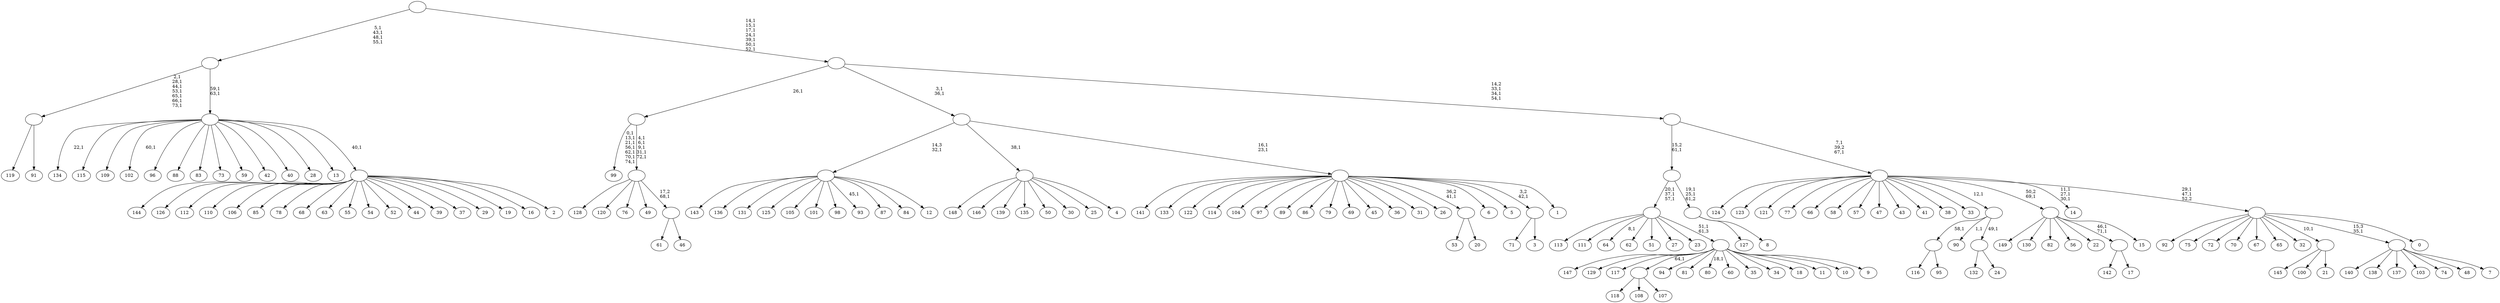 digraph T {
	225 [label="149"]
	224 [label="148"]
	223 [label="147"]
	222 [label="146"]
	221 [label="145"]
	220 [label="144"]
	219 [label="143"]
	218 [label="142"]
	217 [label="141"]
	216 [label="140"]
	215 [label="139"]
	214 [label="138"]
	213 [label="137"]
	212 [label="136"]
	211 [label="135"]
	210 [label="134"]
	208 [label="133"]
	207 [label="132"]
	206 [label="131"]
	205 [label="130"]
	204 [label="129"]
	203 [label="128"]
	202 [label="127"]
	201 [label="126"]
	200 [label="125"]
	199 [label="124"]
	198 [label="123"]
	197 [label="122"]
	196 [label="121"]
	195 [label="120"]
	194 [label="119"]
	193 [label="118"]
	192 [label="117"]
	191 [label="116"]
	190 [label="115"]
	189 [label="114"]
	188 [label="113"]
	187 [label="112"]
	186 [label="111"]
	185 [label="110"]
	184 [label="109"]
	183 [label="108"]
	182 [label="107"]
	181 [label=""]
	180 [label="106"]
	179 [label="105"]
	178 [label="104"]
	177 [label="103"]
	176 [label="102"]
	174 [label="101"]
	173 [label="100"]
	172 [label="99"]
	164 [label="98"]
	163 [label="97"]
	162 [label="96"]
	161 [label="95"]
	160 [label=""]
	159 [label="94"]
	158 [label="93"]
	156 [label="92"]
	155 [label="91"]
	154 [label=""]
	147 [label="90"]
	145 [label="89"]
	144 [label="88"]
	143 [label="87"]
	142 [label="86"]
	141 [label="85"]
	140 [label="84"]
	139 [label="83"]
	138 [label="82"]
	137 [label="81"]
	136 [label="80"]
	134 [label="79"]
	133 [label="78"]
	132 [label="77"]
	131 [label="76"]
	130 [label="75"]
	129 [label="74"]
	128 [label="73"]
	127 [label="72"]
	126 [label="71"]
	125 [label="70"]
	124 [label="69"]
	123 [label="68"]
	122 [label="67"]
	121 [label="66"]
	120 [label="65"]
	119 [label="64"]
	117 [label="63"]
	116 [label="62"]
	115 [label="61"]
	114 [label="60"]
	113 [label="59"]
	112 [label="58"]
	111 [label="57"]
	110 [label="56"]
	109 [label="55"]
	108 [label="54"]
	107 [label="53"]
	106 [label="52"]
	105 [label="51"]
	104 [label="50"]
	103 [label="49"]
	102 [label="48"]
	101 [label="47"]
	100 [label="46"]
	99 [label=""]
	98 [label=""]
	93 [label=""]
	92 [label="45"]
	91 [label="44"]
	90 [label="43"]
	89 [label="42"]
	88 [label="41"]
	87 [label="40"]
	86 [label="39"]
	85 [label="38"]
	84 [label="37"]
	83 [label="36"]
	82 [label="35"]
	81 [label="34"]
	80 [label="33"]
	79 [label="32"]
	78 [label="31"]
	77 [label="30"]
	76 [label="29"]
	75 [label="28"]
	74 [label="27"]
	73 [label="26"]
	72 [label="25"]
	71 [label="24"]
	70 [label=""]
	69 [label=""]
	68 [label="23"]
	67 [label="22"]
	66 [label="21"]
	65 [label=""]
	64 [label="20"]
	63 [label=""]
	62 [label="19"]
	61 [label="18"]
	60 [label="17"]
	59 [label=""]
	57 [label="16"]
	56 [label="15"]
	55 [label=""]
	54 [label="14"]
	50 [label="13"]
	49 [label="12"]
	48 [label=""]
	47 [label="11"]
	46 [label="10"]
	45 [label="9"]
	44 [label=""]
	43 [label=""]
	40 [label="8"]
	39 [label=""]
	37 [label=""]
	36 [label="7"]
	35 [label=""]
	34 [label="6"]
	33 [label="5"]
	32 [label="4"]
	31 [label=""]
	30 [label="3"]
	29 [label=""]
	28 [label="2"]
	27 [label=""]
	26 [label=""]
	24 [label=""]
	20 [label="1"]
	19 [label=""]
	17 [label=""]
	15 [label="0"]
	14 [label=""]
	12 [label=""]
	10 [label=""]
	7 [label=""]
	0 [label=""]
	181 -> 193 [label=""]
	181 -> 183 [label=""]
	181 -> 182 [label=""]
	160 -> 191 [label=""]
	160 -> 161 [label=""]
	154 -> 194 [label=""]
	154 -> 155 [label=""]
	99 -> 115 [label=""]
	99 -> 100 [label=""]
	98 -> 203 [label=""]
	98 -> 195 [label=""]
	98 -> 131 [label=""]
	98 -> 103 [label=""]
	98 -> 99 [label="17,2\n68,1"]
	93 -> 98 [label="4,1\n6,1\n9,1\n31,1\n72,1"]
	93 -> 172 [label="0,1\n13,1\n21,1\n56,1\n62,1\n70,1\n74,1"]
	70 -> 207 [label=""]
	70 -> 71 [label=""]
	69 -> 147 [label="1,1"]
	69 -> 160 [label="58,1"]
	69 -> 70 [label="49,1"]
	65 -> 221 [label=""]
	65 -> 173 [label=""]
	65 -> 66 [label=""]
	63 -> 107 [label=""]
	63 -> 64 [label=""]
	59 -> 218 [label=""]
	59 -> 60 [label=""]
	55 -> 59 [label="46,1\n71,1"]
	55 -> 225 [label=""]
	55 -> 205 [label=""]
	55 -> 138 [label=""]
	55 -> 110 [label=""]
	55 -> 67 [label=""]
	55 -> 56 [label=""]
	48 -> 158 [label="45,1"]
	48 -> 219 [label=""]
	48 -> 212 [label=""]
	48 -> 206 [label=""]
	48 -> 200 [label=""]
	48 -> 179 [label=""]
	48 -> 174 [label=""]
	48 -> 164 [label=""]
	48 -> 143 [label=""]
	48 -> 140 [label=""]
	48 -> 49 [label=""]
	44 -> 136 [label="18,1"]
	44 -> 223 [label=""]
	44 -> 204 [label=""]
	44 -> 192 [label=""]
	44 -> 181 [label="64,1"]
	44 -> 159 [label=""]
	44 -> 137 [label=""]
	44 -> 114 [label=""]
	44 -> 82 [label=""]
	44 -> 81 [label=""]
	44 -> 61 [label=""]
	44 -> 47 [label=""]
	44 -> 46 [label=""]
	44 -> 45 [label=""]
	43 -> 119 [label="8,1"]
	43 -> 188 [label=""]
	43 -> 186 [label=""]
	43 -> 116 [label=""]
	43 -> 105 [label=""]
	43 -> 74 [label=""]
	43 -> 68 [label=""]
	43 -> 44 [label="51,1\n61,3"]
	39 -> 202 [label=""]
	39 -> 40 [label=""]
	37 -> 39 [label="19,1\n25,1\n61,2"]
	37 -> 43 [label="20,1\n37,1\n57,1"]
	35 -> 216 [label=""]
	35 -> 214 [label=""]
	35 -> 213 [label=""]
	35 -> 177 [label=""]
	35 -> 129 [label=""]
	35 -> 102 [label=""]
	35 -> 36 [label=""]
	31 -> 224 [label=""]
	31 -> 222 [label=""]
	31 -> 215 [label=""]
	31 -> 211 [label=""]
	31 -> 104 [label=""]
	31 -> 77 [label=""]
	31 -> 72 [label=""]
	31 -> 32 [label=""]
	29 -> 126 [label=""]
	29 -> 30 [label=""]
	27 -> 220 [label=""]
	27 -> 201 [label=""]
	27 -> 187 [label=""]
	27 -> 185 [label=""]
	27 -> 180 [label=""]
	27 -> 141 [label=""]
	27 -> 133 [label=""]
	27 -> 123 [label=""]
	27 -> 117 [label=""]
	27 -> 109 [label=""]
	27 -> 108 [label=""]
	27 -> 106 [label=""]
	27 -> 91 [label=""]
	27 -> 86 [label=""]
	27 -> 84 [label=""]
	27 -> 76 [label=""]
	27 -> 62 [label=""]
	27 -> 57 [label=""]
	27 -> 28 [label=""]
	26 -> 176 [label="60,1"]
	26 -> 210 [label="22,1"]
	26 -> 190 [label=""]
	26 -> 184 [label=""]
	26 -> 162 [label=""]
	26 -> 144 [label=""]
	26 -> 139 [label=""]
	26 -> 128 [label=""]
	26 -> 113 [label=""]
	26 -> 89 [label=""]
	26 -> 87 [label=""]
	26 -> 75 [label=""]
	26 -> 50 [label=""]
	26 -> 27 [label="40,1"]
	24 -> 26 [label="59,1\n63,1"]
	24 -> 154 [label="2,1\n28,1\n44,1\n53,1\n65,1\n66,1\n73,1"]
	19 -> 217 [label=""]
	19 -> 208 [label=""]
	19 -> 197 [label=""]
	19 -> 189 [label=""]
	19 -> 178 [label=""]
	19 -> 163 [label=""]
	19 -> 145 [label=""]
	19 -> 142 [label=""]
	19 -> 134 [label=""]
	19 -> 124 [label=""]
	19 -> 92 [label=""]
	19 -> 83 [label=""]
	19 -> 78 [label=""]
	19 -> 73 [label=""]
	19 -> 63 [label="36,2\n41,1"]
	19 -> 34 [label=""]
	19 -> 33 [label=""]
	19 -> 29 [label="3,2\n42,1"]
	19 -> 20 [label=""]
	17 -> 19 [label="16,1\n23,1"]
	17 -> 48 [label="14,3\n32,1"]
	17 -> 31 [label="38,1"]
	14 -> 156 [label=""]
	14 -> 130 [label=""]
	14 -> 127 [label=""]
	14 -> 125 [label=""]
	14 -> 122 [label=""]
	14 -> 120 [label=""]
	14 -> 79 [label=""]
	14 -> 65 [label="10,1"]
	14 -> 35 [label="15,3\n35,1"]
	14 -> 15 [label=""]
	12 -> 14 [label="29,1\n47,1\n52,2"]
	12 -> 54 [label="11,1\n27,1\n30,1"]
	12 -> 199 [label=""]
	12 -> 198 [label=""]
	12 -> 196 [label=""]
	12 -> 132 [label=""]
	12 -> 121 [label=""]
	12 -> 112 [label=""]
	12 -> 111 [label=""]
	12 -> 101 [label=""]
	12 -> 90 [label=""]
	12 -> 88 [label=""]
	12 -> 85 [label=""]
	12 -> 80 [label=""]
	12 -> 69 [label="12,1"]
	12 -> 55 [label="50,2\n69,1"]
	10 -> 12 [label="7,1\n39,2\n67,1"]
	10 -> 37 [label="15,2\n61,1"]
	7 -> 10 [label="14,2\n33,1\n34,1\n54,1"]
	7 -> 17 [label="3,1\n36,1"]
	7 -> 93 [label="26,1"]
	0 -> 7 [label="14,1\n15,1\n17,1\n24,1\n39,1\n50,1\n52,1"]
	0 -> 24 [label="5,1\n43,1\n48,1\n55,1"]
}
